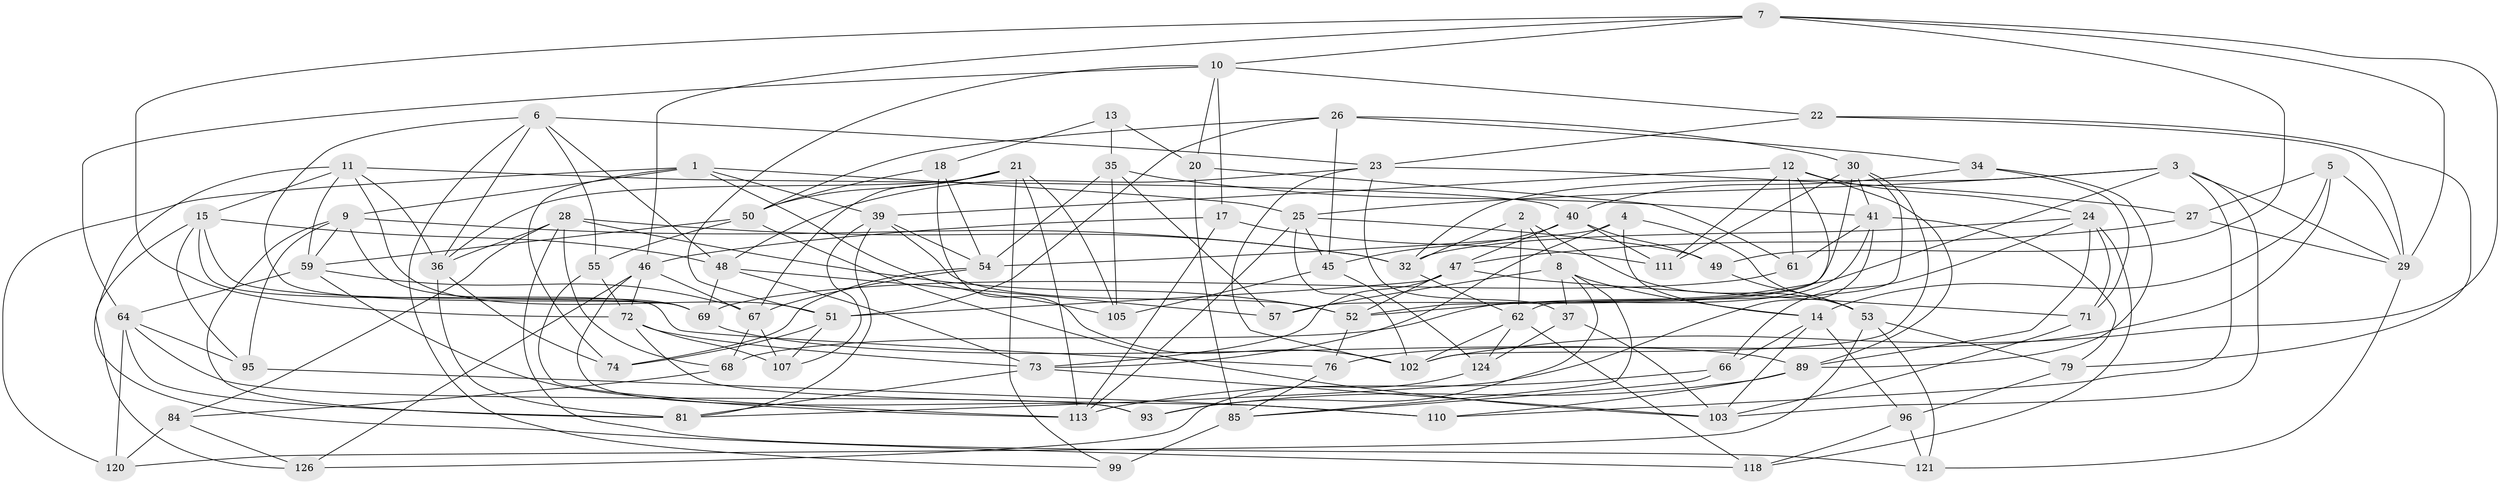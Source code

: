 // Generated by graph-tools (version 1.1) at 2025/24/03/03/25 07:24:30]
// undirected, 82 vertices, 208 edges
graph export_dot {
graph [start="1"]
  node [color=gray90,style=filled];
  1 [super="+44"];
  2;
  3 [super="+56"];
  4;
  5;
  6 [super="+31"];
  7 [super="+19"];
  8 [super="+100"];
  9 [super="+33"];
  10 [super="+63"];
  11 [super="+43"];
  12 [super="+116"];
  13;
  14 [super="+16"];
  15 [super="+38"];
  17;
  18;
  20;
  21 [super="+90"];
  22;
  23 [super="+114"];
  24 [super="+127"];
  25 [super="+42"];
  26 [super="+129"];
  27;
  28 [super="+77"];
  29 [super="+78"];
  30 [super="+123"];
  32 [super="+119"];
  34;
  35 [super="+60"];
  36 [super="+115"];
  37;
  39 [super="+65"];
  40 [super="+104"];
  41 [super="+98"];
  45 [super="+86"];
  46 [super="+122"];
  47 [super="+70"];
  48 [super="+58"];
  49;
  50 [super="+101"];
  51 [super="+108"];
  52 [super="+92"];
  53 [super="+94"];
  54 [super="+87"];
  55;
  57;
  59 [super="+91"];
  61;
  62 [super="+83"];
  64 [super="+128"];
  66;
  67 [super="+80"];
  68;
  69 [super="+75"];
  71;
  72 [super="+82"];
  73 [super="+112"];
  74;
  76;
  79;
  81 [super="+88"];
  84;
  85 [super="+97"];
  89 [super="+106"];
  93;
  95;
  96;
  99;
  102 [super="+117"];
  103 [super="+109"];
  105;
  107;
  110;
  111;
  113 [super="+125"];
  118;
  120;
  121;
  124;
  126;
  1 -- 9;
  1 -- 120;
  1 -- 105;
  1 -- 25;
  1 -- 74;
  1 -- 39;
  2 -- 53;
  2 -- 32;
  2 -- 8;
  2 -- 62;
  3 -- 110;
  3 -- 103;
  3 -- 25;
  3 -- 32;
  3 -- 52;
  3 -- 29;
  4 -- 53;
  4 -- 14;
  4 -- 54;
  4 -- 73;
  5 -- 29;
  5 -- 27;
  5 -- 76;
  5 -- 14;
  6 -- 23;
  6 -- 55;
  6 -- 99;
  6 -- 36;
  6 -- 69;
  6 -- 48;
  7 -- 102;
  7 -- 49;
  7 -- 10;
  7 -- 29;
  7 -- 46;
  7 -- 72;
  8 -- 57;
  8 -- 93;
  8 -- 14;
  8 -- 85;
  8 -- 37;
  9 -- 95;
  9 -- 69;
  9 -- 32;
  9 -- 59;
  9 -- 81;
  10 -- 51;
  10 -- 17;
  10 -- 20;
  10 -- 22;
  10 -- 64;
  11 -- 118;
  11 -- 59;
  11 -- 51;
  11 -- 40;
  11 -- 15;
  11 -- 36;
  12 -- 111;
  12 -- 61;
  12 -- 24;
  12 -- 39;
  12 -- 52;
  12 -- 89;
  13 -- 35 [weight=2];
  13 -- 20;
  13 -- 18;
  14 -- 66;
  14 -- 96;
  14 -- 103;
  15 -- 95;
  15 -- 69;
  15 -- 48;
  15 -- 76;
  15 -- 126;
  17 -- 113;
  17 -- 111;
  17 -- 46;
  18 -- 102;
  18 -- 54;
  18 -- 50;
  20 -- 61;
  20 -- 85;
  21 -- 67;
  21 -- 50;
  21 -- 105;
  21 -- 99;
  21 -- 36;
  21 -- 113;
  22 -- 79;
  22 -- 23;
  22 -- 29;
  23 -- 48;
  23 -- 27;
  23 -- 37;
  23 -- 102;
  24 -- 71;
  24 -- 66;
  24 -- 118;
  24 -- 32;
  24 -- 89;
  25 -- 102;
  25 -- 49;
  25 -- 113;
  25 -- 45;
  26 -- 45 [weight=2];
  26 -- 34;
  26 -- 30;
  26 -- 51;
  26 -- 50;
  27 -- 29;
  27 -- 47;
  28 -- 121;
  28 -- 52;
  28 -- 68;
  28 -- 32;
  28 -- 36;
  28 -- 84;
  29 -- 121;
  30 -- 111;
  30 -- 57;
  30 -- 41;
  30 -- 102;
  30 -- 62;
  32 -- 62;
  34 -- 40;
  34 -- 71;
  34 -- 89;
  35 -- 105;
  35 -- 41;
  35 -- 57;
  35 -- 54;
  36 -- 81;
  36 -- 74;
  37 -- 124;
  37 -- 103;
  39 -- 81;
  39 -- 54;
  39 -- 107;
  39 -- 52;
  40 -- 49;
  40 -- 111;
  40 -- 47;
  40 -- 45;
  41 -- 68;
  41 -- 61;
  41 -- 79;
  41 -- 81;
  45 -- 124;
  45 -- 105;
  46 -- 93;
  46 -- 126;
  46 -- 67;
  46 -- 72;
  47 -- 73;
  47 -- 51;
  47 -- 71;
  47 -- 52;
  48 -- 57;
  48 -- 73;
  48 -- 69;
  49 -- 53;
  50 -- 55;
  50 -- 59;
  50 -- 103;
  51 -- 107;
  51 -- 74;
  52 -- 76;
  53 -- 79;
  53 -- 120;
  53 -- 121;
  54 -- 74;
  54 -- 67;
  55 -- 72;
  55 -- 113;
  59 -- 64;
  59 -- 113;
  59 -- 67;
  61 -- 69;
  62 -- 118;
  62 -- 102;
  62 -- 124;
  64 -- 95;
  64 -- 120;
  64 -- 93;
  64 -- 81;
  66 -- 113;
  66 -- 85;
  67 -- 107;
  67 -- 68;
  68 -- 84;
  69 -- 89;
  71 -- 103;
  72 -- 107;
  72 -- 73;
  72 -- 110;
  73 -- 103;
  73 -- 81;
  76 -- 85;
  79 -- 96;
  84 -- 126;
  84 -- 120;
  85 -- 99 [weight=2];
  89 -- 93;
  89 -- 110;
  95 -- 110;
  96 -- 121;
  96 -- 118;
  124 -- 126;
}
